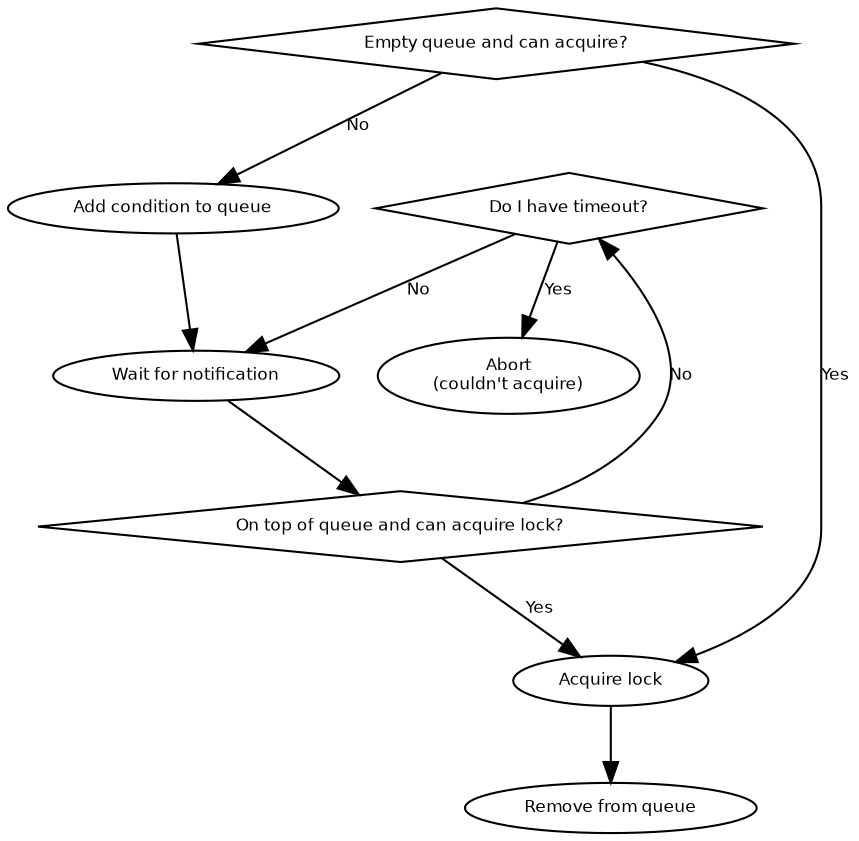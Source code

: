 digraph "design-2.1-lock-acquire" {
  graph[fontsize=8, fontname="Helvetica"]
  node[fontsize=8, fontname="Helvetica", width="0", height="0"]
  edge[fontsize=8, fontname="Helvetica"]

  /* Actions */
  abort[label="Abort\n(couldn't acquire)"]
  acquire[label="Acquire lock"]
  add_to_queue[label="Add condition to queue"]
  wait[label="Wait for notification"]
  remove_from_queue[label="Remove from queue"]

  /* Conditions */
  alone[label="Empty queue and can acquire?", shape=diamond]
  have_timeout[label="Do I have timeout?", shape=diamond]
  top_of_queue_and_can_acquire[
    label="On top of queue and can acquire lock?",
    shape=diamond,
    ]

  /* Lines */
  alone->acquire[label="Yes"]
  alone->add_to_queue[label="No"]

  have_timeout->abort[label="Yes"]
  have_timeout->wait[label="No"]

  top_of_queue_and_can_acquire->acquire[label="Yes"]
  top_of_queue_and_can_acquire->have_timeout[label="No"]

  add_to_queue->wait
  wait->top_of_queue_and_can_acquire
  acquire->remove_from_queue
}

